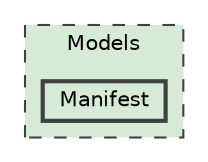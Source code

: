 digraph "C:/Users/tkefauver/Source/Repos/MonkeyPaste/Common/MonkeyPaste.Common.Plugin/Models/Manifest"
{
 // LATEX_PDF_SIZE
  bgcolor="transparent";
  edge [fontname=Helvetica,fontsize=10,labelfontname=Helvetica,labelfontsize=10];
  node [fontname=Helvetica,fontsize=10,shape=box,height=0.2,width=0.4];
  compound=true
  subgraph clusterdir_22305cb0964bbe63c21991dd2265ce48 {
    graph [ bgcolor="#d5ebd8", pencolor="grey25", label="Models", fontname=Helvetica,fontsize=10 style="filled,dashed", URL="dir_22305cb0964bbe63c21991dd2265ce48.html",tooltip=""]
  dir_2345d9b7aedc60e7a31c1f5e98e7dc33 [label="Manifest", fillcolor="#d5ebd8", color="grey25", style="filled,bold", URL="dir_2345d9b7aedc60e7a31c1f5e98e7dc33.html",tooltip=""];
  }
}
